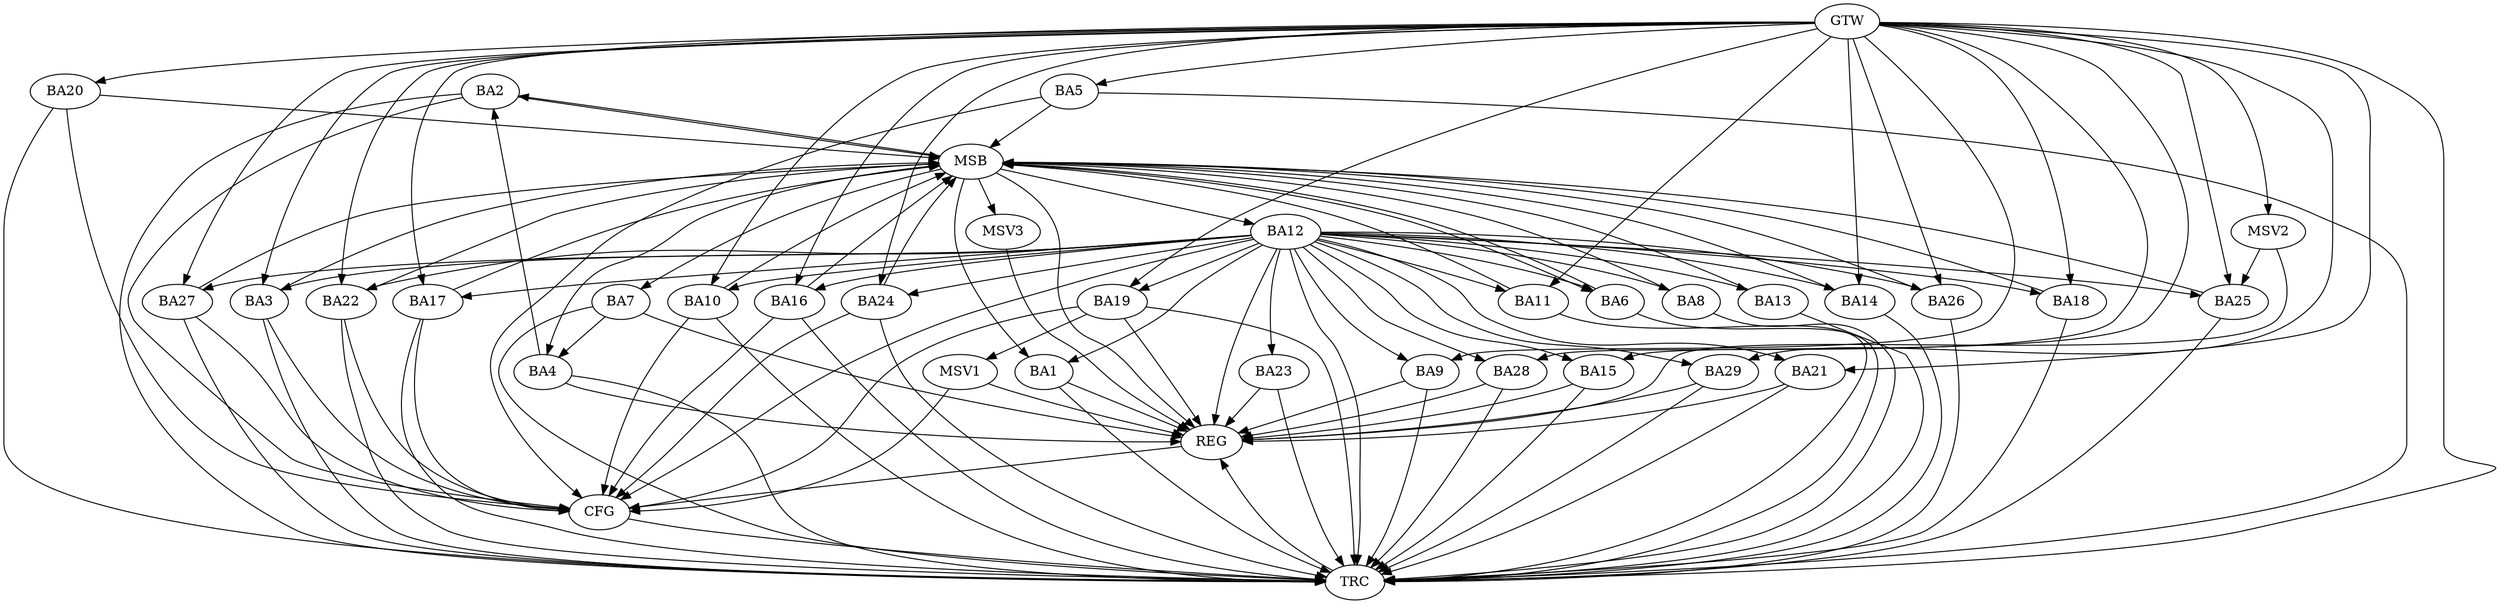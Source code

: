 strict digraph G {
  BA1 [ label="BA1" ];
  BA2 [ label="BA2" ];
  BA3 [ label="BA3" ];
  BA4 [ label="BA4" ];
  BA5 [ label="BA5" ];
  BA6 [ label="BA6" ];
  BA7 [ label="BA7" ];
  BA8 [ label="BA8" ];
  BA9 [ label="BA9" ];
  BA10 [ label="BA10" ];
  BA11 [ label="BA11" ];
  BA12 [ label="BA12" ];
  BA13 [ label="BA13" ];
  BA14 [ label="BA14" ];
  BA15 [ label="BA15" ];
  BA16 [ label="BA16" ];
  BA17 [ label="BA17" ];
  BA18 [ label="BA18" ];
  BA19 [ label="BA19" ];
  BA20 [ label="BA20" ];
  BA21 [ label="BA21" ];
  BA22 [ label="BA22" ];
  BA23 [ label="BA23" ];
  BA24 [ label="BA24" ];
  BA25 [ label="BA25" ];
  BA26 [ label="BA26" ];
  BA27 [ label="BA27" ];
  BA28 [ label="BA28" ];
  BA29 [ label="BA29" ];
  GTW [ label="GTW" ];
  REG [ label="REG" ];
  MSB [ label="MSB" ];
  CFG [ label="CFG" ];
  TRC [ label="TRC" ];
  MSV1 [ label="MSV1" ];
  MSV2 [ label="MSV2" ];
  MSV3 [ label="MSV3" ];
  BA4 -> BA2;
  BA7 -> BA4;
  BA12 -> BA6;
  GTW -> BA3;
  GTW -> BA5;
  GTW -> BA9;
  GTW -> BA10;
  GTW -> BA11;
  GTW -> BA14;
  GTW -> BA15;
  GTW -> BA16;
  GTW -> BA17;
  GTW -> BA18;
  GTW -> BA19;
  GTW -> BA20;
  GTW -> BA21;
  GTW -> BA22;
  GTW -> BA24;
  GTW -> BA25;
  GTW -> BA26;
  GTW -> BA27;
  GTW -> BA28;
  GTW -> BA29;
  BA1 -> REG;
  BA4 -> REG;
  BA7 -> REG;
  BA9 -> REG;
  BA12 -> REG;
  BA15 -> REG;
  BA19 -> REG;
  BA21 -> REG;
  BA23 -> REG;
  BA28 -> REG;
  BA29 -> REG;
  BA2 -> MSB;
  MSB -> BA1;
  MSB -> REG;
  BA3 -> MSB;
  MSB -> BA2;
  BA5 -> MSB;
  BA6 -> MSB;
  BA8 -> MSB;
  BA10 -> MSB;
  BA11 -> MSB;
  MSB -> BA4;
  BA13 -> MSB;
  BA14 -> MSB;
  BA16 -> MSB;
  BA17 -> MSB;
  BA18 -> MSB;
  MSB -> BA6;
  BA20 -> MSB;
  MSB -> BA7;
  BA22 -> MSB;
  BA24 -> MSB;
  BA25 -> MSB;
  MSB -> BA12;
  BA26 -> MSB;
  BA27 -> MSB;
  BA5 -> CFG;
  BA2 -> CFG;
  BA27 -> CFG;
  BA17 -> CFG;
  BA3 -> CFG;
  BA19 -> CFG;
  BA20 -> CFG;
  BA12 -> CFG;
  BA22 -> CFG;
  BA16 -> CFG;
  BA10 -> CFG;
  BA24 -> CFG;
  REG -> CFG;
  BA1 -> TRC;
  BA2 -> TRC;
  BA3 -> TRC;
  BA4 -> TRC;
  BA5 -> TRC;
  BA6 -> TRC;
  BA7 -> TRC;
  BA8 -> TRC;
  BA9 -> TRC;
  BA10 -> TRC;
  BA11 -> TRC;
  BA12 -> TRC;
  BA13 -> TRC;
  BA14 -> TRC;
  BA15 -> TRC;
  BA16 -> TRC;
  BA17 -> TRC;
  BA18 -> TRC;
  BA19 -> TRC;
  BA20 -> TRC;
  BA21 -> TRC;
  BA22 -> TRC;
  BA23 -> TRC;
  BA24 -> TRC;
  BA25 -> TRC;
  BA26 -> TRC;
  BA27 -> TRC;
  BA28 -> TRC;
  BA29 -> TRC;
  GTW -> TRC;
  CFG -> TRC;
  TRC -> REG;
  BA12 -> BA26;
  BA12 -> BA11;
  BA12 -> BA23;
  BA12 -> BA13;
  BA12 -> BA15;
  BA12 -> BA27;
  BA12 -> BA9;
  BA12 -> BA28;
  BA12 -> BA3;
  BA12 -> BA14;
  BA12 -> BA8;
  BA12 -> BA24;
  BA12 -> BA29;
  BA12 -> BA17;
  BA12 -> BA22;
  BA12 -> BA16;
  BA12 -> BA18;
  BA12 -> BA10;
  BA12 -> BA1;
  BA12 -> BA25;
  BA12 -> BA21;
  BA12 -> BA19;
  BA19 -> MSV1;
  MSV1 -> REG;
  MSV1 -> CFG;
  MSV2 -> BA25;
  GTW -> MSV2;
  MSV2 -> REG;
  MSB -> MSV3;
  MSV3 -> REG;
}
